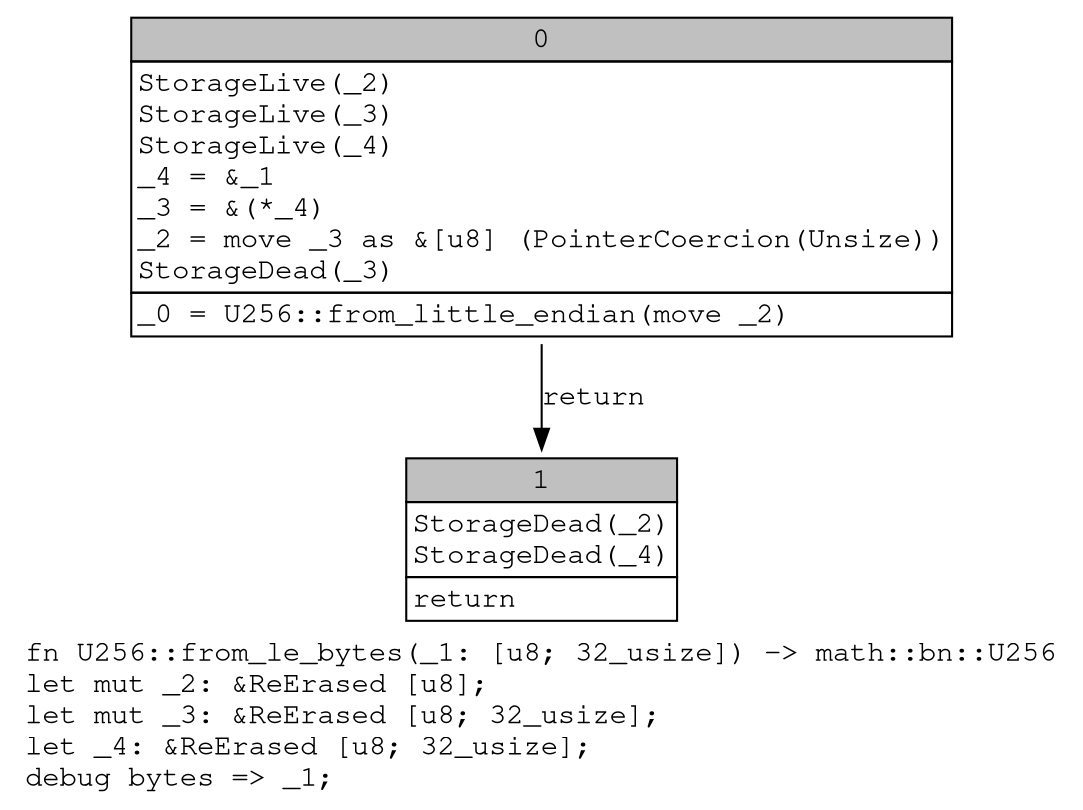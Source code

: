 digraph Mir_0_1931 {
    graph [fontname="Courier, monospace"];
    node [fontname="Courier, monospace"];
    edge [fontname="Courier, monospace"];
    label=<fn U256::from_le_bytes(_1: [u8; 32_usize]) -&gt; math::bn::U256<br align="left"/>let mut _2: &amp;ReErased [u8];<br align="left"/>let mut _3: &amp;ReErased [u8; 32_usize];<br align="left"/>let _4: &amp;ReErased [u8; 32_usize];<br align="left"/>debug bytes =&gt; _1;<br align="left"/>>;
    bb0__0_1931 [shape="none", label=<<table border="0" cellborder="1" cellspacing="0"><tr><td bgcolor="gray" align="center" colspan="1">0</td></tr><tr><td align="left" balign="left">StorageLive(_2)<br/>StorageLive(_3)<br/>StorageLive(_4)<br/>_4 = &amp;_1<br/>_3 = &amp;(*_4)<br/>_2 = move _3 as &amp;[u8] (PointerCoercion(Unsize))<br/>StorageDead(_3)<br/></td></tr><tr><td align="left">_0 = U256::from_little_endian(move _2)</td></tr></table>>];
    bb1__0_1931 [shape="none", label=<<table border="0" cellborder="1" cellspacing="0"><tr><td bgcolor="gray" align="center" colspan="1">1</td></tr><tr><td align="left" balign="left">StorageDead(_2)<br/>StorageDead(_4)<br/></td></tr><tr><td align="left">return</td></tr></table>>];
    bb0__0_1931 -> bb1__0_1931 [label="return"];
}
